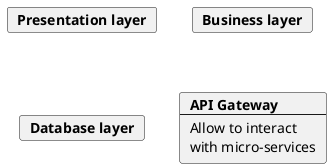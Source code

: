 @startuml
card view [
    <b>Presentation layer
]
card bus [
    <b>Business layer
]
card db [
    <b>Database layer
]
card api [
    <b>API Gateway
    ---
    Allow to interact
    with micro-services
]


@enduml